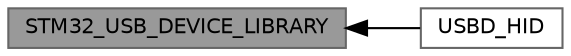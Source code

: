 digraph "STM32_USB_DEVICE_LIBRARY"
{
 // LATEX_PDF_SIZE
  bgcolor="transparent";
  edge [fontname=Helvetica,fontsize=10,labelfontname=Helvetica,labelfontsize=10];
  node [fontname=Helvetica,fontsize=10,shape=box,height=0.2,width=0.4];
  rankdir=LR;
  Node1 [label="STM32_USB_DEVICE_LIBRARY",height=0.2,width=0.4,color="gray40", fillcolor="grey60", style="filled", fontcolor="black",tooltip=" "];
  Node2 [label="USBD_HID",height=0.2,width=0.4,color="grey40", fillcolor="white", style="filled",URL="$group__USBD__HID.html",tooltip="usbd core module"];
  Node1->Node2 [shape=plaintext, dir="back", style="solid"];
}
